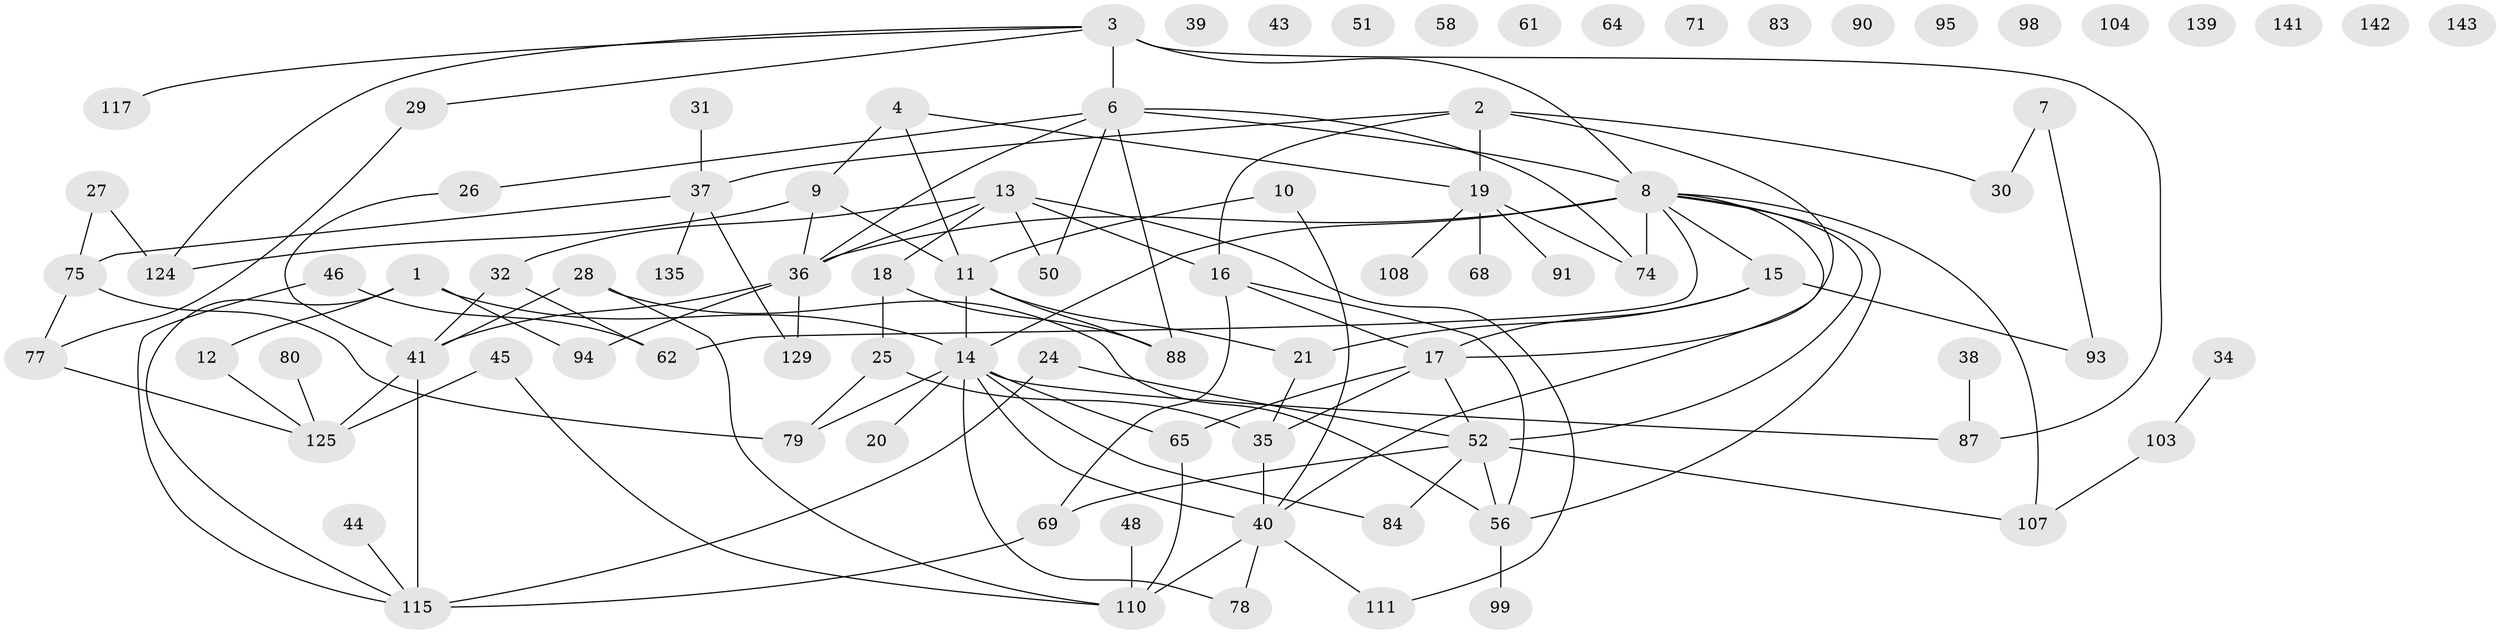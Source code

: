 // original degree distribution, {4: 0.11643835616438356, 2: 0.3013698630136986, 3: 0.1643835616438356, 7: 0.03424657534246575, 6: 0.03424657534246575, 5: 0.0821917808219178, 1: 0.15753424657534246, 0: 0.1095890410958904}
// Generated by graph-tools (version 1.1) at 2025/16/03/04/25 18:16:34]
// undirected, 87 vertices, 119 edges
graph export_dot {
graph [start="1"]
  node [color=gray90,style=filled];
  1 [super="+59"];
  2 [super="+113"];
  3 [super="+73"];
  4 [super="+102+5"];
  6 [super="+55"];
  7;
  8 [super="+106+136"];
  9 [super="+118"];
  10;
  11 [super="+60"];
  12;
  13 [super="+42"];
  14 [super="+123+49"];
  15 [super="+22"];
  16;
  17 [super="+47+23"];
  18 [super="+33+114"];
  19 [super="+67"];
  20 [super="+101"];
  21;
  24;
  25;
  26;
  27 [super="+76"];
  28 [super="+70"];
  29;
  30;
  31;
  32;
  34 [super="+97"];
  35 [super="+116"];
  36 [super="+119"];
  37;
  38;
  39;
  40 [super="+54"];
  41 [super="+57+105"];
  43;
  44;
  45 [super="+53"];
  46;
  48 [super="+109"];
  50;
  51;
  52 [super="+72"];
  56 [super="+96"];
  58;
  61;
  62 [super="+86"];
  64;
  65;
  68 [super="+85+121"];
  69;
  71;
  74;
  75;
  77;
  78;
  79;
  80;
  83;
  84;
  87 [super="+92"];
  88;
  90;
  91;
  93;
  94;
  95;
  98;
  99 [super="+120"];
  103;
  104;
  107;
  108 [super="+145"];
  110 [super="+144"];
  111;
  115 [super="+130"];
  117;
  124 [super="+126"];
  125 [super="+133"];
  129 [super="+146"];
  135;
  139;
  141;
  142;
  143;
  1 -- 94;
  1 -- 115;
  1 -- 12;
  1 -- 14;
  2 -- 37;
  2 -- 16;
  2 -- 19;
  2 -- 30;
  2 -- 17;
  3 -- 117;
  3 -- 124;
  3 -- 87;
  3 -- 8 [weight=2];
  3 -- 29;
  3 -- 6;
  4 -- 9;
  4 -- 19;
  4 -- 11;
  6 -- 26;
  6 -- 74;
  6 -- 88;
  6 -- 8 [weight=2];
  6 -- 50;
  6 -- 36;
  7 -- 30;
  7 -- 93;
  8 -- 40;
  8 -- 62;
  8 -- 36;
  8 -- 74;
  8 -- 107;
  8 -- 15;
  8 -- 56;
  8 -- 14;
  8 -- 52;
  9 -- 11;
  9 -- 124;
  9 -- 36;
  10 -- 11;
  10 -- 40;
  11 -- 21;
  11 -- 88;
  11 -- 14 [weight=2];
  12 -- 125;
  13 -- 50 [weight=2];
  13 -- 16;
  13 -- 32;
  13 -- 111;
  13 -- 36;
  13 -- 18;
  14 -- 65;
  14 -- 78;
  14 -- 40;
  14 -- 79;
  14 -- 20;
  14 -- 84;
  14 -- 87;
  15 -- 21;
  15 -- 17;
  15 -- 93;
  16 -- 69;
  16 -- 56;
  16 -- 17;
  17 -- 65;
  17 -- 52 [weight=2];
  17 -- 35;
  18 -- 25;
  18 -- 88;
  19 -- 68 [weight=2];
  19 -- 74;
  19 -- 91;
  19 -- 108;
  21 -- 35;
  24 -- 115;
  24 -- 52;
  25 -- 35;
  25 -- 79;
  26 -- 41;
  27 -- 124;
  27 -- 75;
  28 -- 110;
  28 -- 41;
  28 -- 56;
  29 -- 77;
  31 -- 37;
  32 -- 62;
  32 -- 41;
  34 -- 103;
  35 -- 40;
  36 -- 94;
  36 -- 41 [weight=2];
  36 -- 129;
  37 -- 75;
  37 -- 129;
  37 -- 135;
  38 -- 87;
  40 -- 78;
  40 -- 110;
  40 -- 111;
  41 -- 125;
  41 -- 115 [weight=2];
  44 -- 115;
  45 -- 125 [weight=2];
  45 -- 110;
  46 -- 62;
  46 -- 115;
  48 -- 110;
  52 -- 84;
  52 -- 69;
  52 -- 56;
  52 -- 107;
  56 -- 99;
  65 -- 110;
  69 -- 115;
  75 -- 77;
  75 -- 79;
  77 -- 125;
  80 -- 125;
  103 -- 107;
}

